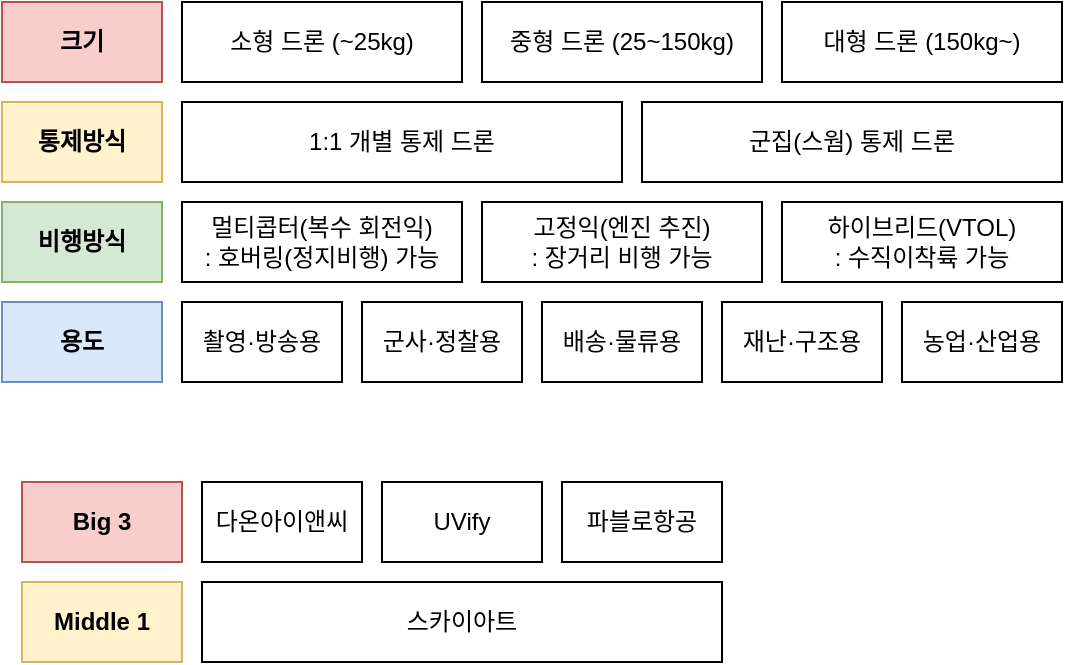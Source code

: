 <mxfile version="26.0.12">
  <diagram name="페이지-1" id="r8-Ugv7WtsIVS2ZAJBiH">
    <mxGraphModel dx="1154" dy="667" grid="0" gridSize="10" guides="1" tooltips="1" connect="1" arrows="1" fold="1" page="1" pageScale="1" pageWidth="827" pageHeight="1169" math="0" shadow="0">
      <root>
        <mxCell id="0" />
        <mxCell id="1" parent="0" />
        <mxCell id="3YPgcy1ijYxcLnfeTsT4-1" value="크기" style="rounded=0;whiteSpace=wrap;html=1;fillColor=#f8cecc;strokeColor=#b85450;fontStyle=1" vertex="1" parent="1">
          <mxGeometry x="70" y="360" width="80" height="40" as="geometry" />
        </mxCell>
        <mxCell id="3YPgcy1ijYxcLnfeTsT4-2" value="소형 드론 (~25kg)" style="rounded=0;whiteSpace=wrap;html=1;" vertex="1" parent="1">
          <mxGeometry x="160" y="360" width="140" height="40" as="geometry" />
        </mxCell>
        <mxCell id="3YPgcy1ijYxcLnfeTsT4-3" value="중형 드론&amp;nbsp;&lt;span style=&quot;background-color: transparent; color: light-dark(rgb(0, 0, 0), rgb(255, 255, 255));&quot;&gt;(25~150kg)&lt;/span&gt;" style="rounded=0;whiteSpace=wrap;html=1;" vertex="1" parent="1">
          <mxGeometry x="310" y="360" width="140" height="40" as="geometry" />
        </mxCell>
        <mxCell id="3YPgcy1ijYxcLnfeTsT4-4" value="대형 드론&amp;nbsp;&lt;span style=&quot;background-color: transparent; color: light-dark(rgb(0, 0, 0), rgb(255, 255, 255));&quot;&gt;(150kg~)&lt;/span&gt;" style="rounded=0;whiteSpace=wrap;html=1;" vertex="1" parent="1">
          <mxGeometry x="460" y="360" width="140" height="40" as="geometry" />
        </mxCell>
        <mxCell id="3YPgcy1ijYxcLnfeTsT4-5" value="통제방식" style="rounded=0;whiteSpace=wrap;html=1;fillColor=#fff2cc;strokeColor=#d6b656;fontStyle=1" vertex="1" parent="1">
          <mxGeometry x="70" y="410" width="80" height="40" as="geometry" />
        </mxCell>
        <mxCell id="3YPgcy1ijYxcLnfeTsT4-8" value="1:1 개별 통제 드론" style="rounded=0;whiteSpace=wrap;html=1;" vertex="1" parent="1">
          <mxGeometry x="160" y="410" width="220" height="40" as="geometry" />
        </mxCell>
        <mxCell id="3YPgcy1ijYxcLnfeTsT4-9" value="군집(스웜) 통제 드론" style="rounded=0;whiteSpace=wrap;html=1;" vertex="1" parent="1">
          <mxGeometry x="390" y="410" width="210" height="40" as="geometry" />
        </mxCell>
        <mxCell id="3YPgcy1ijYxcLnfeTsT4-10" value="비행방식" style="rounded=0;whiteSpace=wrap;html=1;fillColor=#d5e8d4;strokeColor=#82b366;fontStyle=1" vertex="1" parent="1">
          <mxGeometry x="70" y="460" width="80" height="40" as="geometry" />
        </mxCell>
        <mxCell id="3YPgcy1ijYxcLnfeTsT4-11" value="멀티콥터(복수 회전익)&lt;div&gt;: 호버링(정지비행) 가능&lt;/div&gt;" style="rounded=0;whiteSpace=wrap;html=1;" vertex="1" parent="1">
          <mxGeometry x="160" y="460" width="140" height="40" as="geometry" />
        </mxCell>
        <mxCell id="3YPgcy1ijYxcLnfeTsT4-12" value="고정익&lt;span style=&quot;background-color: transparent; color: light-dark(rgb(0, 0, 0), rgb(255, 255, 255));&quot;&gt;(엔진 추진)&lt;/span&gt;&lt;div&gt;&lt;span style=&quot;background-color: transparent; color: light-dark(rgb(0, 0, 0), rgb(255, 255, 255));&quot;&gt;: 장거리 비행 가능&lt;/span&gt;&lt;/div&gt;" style="rounded=0;whiteSpace=wrap;html=1;" vertex="1" parent="1">
          <mxGeometry x="310" y="460" width="140" height="40" as="geometry" />
        </mxCell>
        <mxCell id="3YPgcy1ijYxcLnfeTsT4-13" value="하이브리드(VTOL)&lt;div&gt;: 수직이착륙 가능&lt;/div&gt;" style="rounded=0;whiteSpace=wrap;html=1;" vertex="1" parent="1">
          <mxGeometry x="460" y="460" width="140" height="40" as="geometry" />
        </mxCell>
        <mxCell id="3YPgcy1ijYxcLnfeTsT4-14" value="용도" style="rounded=0;whiteSpace=wrap;html=1;fillColor=#dae8fc;strokeColor=#6c8ebf;fontStyle=1" vertex="1" parent="1">
          <mxGeometry x="70" y="510" width="80" height="40" as="geometry" />
        </mxCell>
        <mxCell id="3YPgcy1ijYxcLnfeTsT4-15" value="촬영·방송용" style="rounded=0;whiteSpace=wrap;html=1;" vertex="1" parent="1">
          <mxGeometry x="160" y="510" width="80" height="40" as="geometry" />
        </mxCell>
        <mxCell id="3YPgcy1ijYxcLnfeTsT4-16" value="군사·정찰용" style="rounded=0;whiteSpace=wrap;html=1;" vertex="1" parent="1">
          <mxGeometry x="250" y="510" width="80" height="40" as="geometry" />
        </mxCell>
        <mxCell id="3YPgcy1ijYxcLnfeTsT4-17" value="배송·물류용" style="rounded=0;whiteSpace=wrap;html=1;" vertex="1" parent="1">
          <mxGeometry x="340" y="510" width="80" height="40" as="geometry" />
        </mxCell>
        <mxCell id="3YPgcy1ijYxcLnfeTsT4-18" value="재난·구조용" style="rounded=0;whiteSpace=wrap;html=1;" vertex="1" parent="1">
          <mxGeometry x="430" y="510" width="80" height="40" as="geometry" />
        </mxCell>
        <mxCell id="3YPgcy1ijYxcLnfeTsT4-19" value="농업·산업용" style="rounded=0;whiteSpace=wrap;html=1;" vertex="1" parent="1">
          <mxGeometry x="520" y="510" width="80" height="40" as="geometry" />
        </mxCell>
        <mxCell id="3YPgcy1ijYxcLnfeTsT4-20" value="Big 3" style="rounded=0;whiteSpace=wrap;html=1;fillColor=#f8cecc;strokeColor=#b85450;fontStyle=1" vertex="1" parent="1">
          <mxGeometry x="80" y="600" width="80" height="40" as="geometry" />
        </mxCell>
        <mxCell id="3YPgcy1ijYxcLnfeTsT4-27" value="Middle 1" style="rounded=0;whiteSpace=wrap;html=1;fillColor=#fff2cc;strokeColor=#d6b656;fontStyle=1" vertex="1" parent="1">
          <mxGeometry x="80" y="650" width="80" height="40" as="geometry" />
        </mxCell>
        <mxCell id="3YPgcy1ijYxcLnfeTsT4-28" value="다온아이앤씨" style="rounded=0;whiteSpace=wrap;html=1;" vertex="1" parent="1">
          <mxGeometry x="170" y="600" width="80" height="40" as="geometry" />
        </mxCell>
        <mxCell id="3YPgcy1ijYxcLnfeTsT4-29" value="UVify" style="rounded=0;whiteSpace=wrap;html=1;" vertex="1" parent="1">
          <mxGeometry x="260" y="600" width="80" height="40" as="geometry" />
        </mxCell>
        <mxCell id="3YPgcy1ijYxcLnfeTsT4-30" value="파블로항공" style="rounded=0;whiteSpace=wrap;html=1;" vertex="1" parent="1">
          <mxGeometry x="350" y="600" width="80" height="40" as="geometry" />
        </mxCell>
        <mxCell id="3YPgcy1ijYxcLnfeTsT4-31" value="스카이아트" style="rounded=0;whiteSpace=wrap;html=1;" vertex="1" parent="1">
          <mxGeometry x="170" y="650" width="260" height="40" as="geometry" />
        </mxCell>
      </root>
    </mxGraphModel>
  </diagram>
</mxfile>
